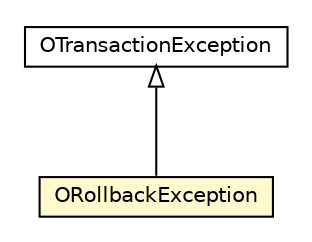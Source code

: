 #!/usr/local/bin/dot
#
# Class diagram 
# Generated by UMLGraph version R5_6-24-gf6e263 (http://www.umlgraph.org/)
#

digraph G {
	edge [fontname="Helvetica",fontsize=10,labelfontname="Helvetica",labelfontsize=10];
	node [fontname="Helvetica",fontsize=10,shape=plaintext];
	nodesep=0.25;
	ranksep=0.5;
	// com.orientechnologies.orient.core.exception.OTransactionException
	c5875234 [label=<<table title="com.orientechnologies.orient.core.exception.OTransactionException" border="0" cellborder="1" cellspacing="0" cellpadding="2" port="p" href="../exception/OTransactionException.html">
		<tr><td><table border="0" cellspacing="0" cellpadding="1">
<tr><td align="center" balign="center"> OTransactionException </td></tr>
		</table></td></tr>
		</table>>, URL="../exception/OTransactionException.html", fontname="Helvetica", fontcolor="black", fontsize=10.0];
	// com.orientechnologies.orient.core.tx.ORollbackException
	c5875371 [label=<<table title="com.orientechnologies.orient.core.tx.ORollbackException" border="0" cellborder="1" cellspacing="0" cellpadding="2" port="p" bgcolor="lemonChiffon" href="./ORollbackException.html">
		<tr><td><table border="0" cellspacing="0" cellpadding="1">
<tr><td align="center" balign="center"> ORollbackException </td></tr>
		</table></td></tr>
		</table>>, URL="./ORollbackException.html", fontname="Helvetica", fontcolor="black", fontsize=10.0];
	//com.orientechnologies.orient.core.tx.ORollbackException extends com.orientechnologies.orient.core.exception.OTransactionException
	c5875234:p -> c5875371:p [dir=back,arrowtail=empty];
}

